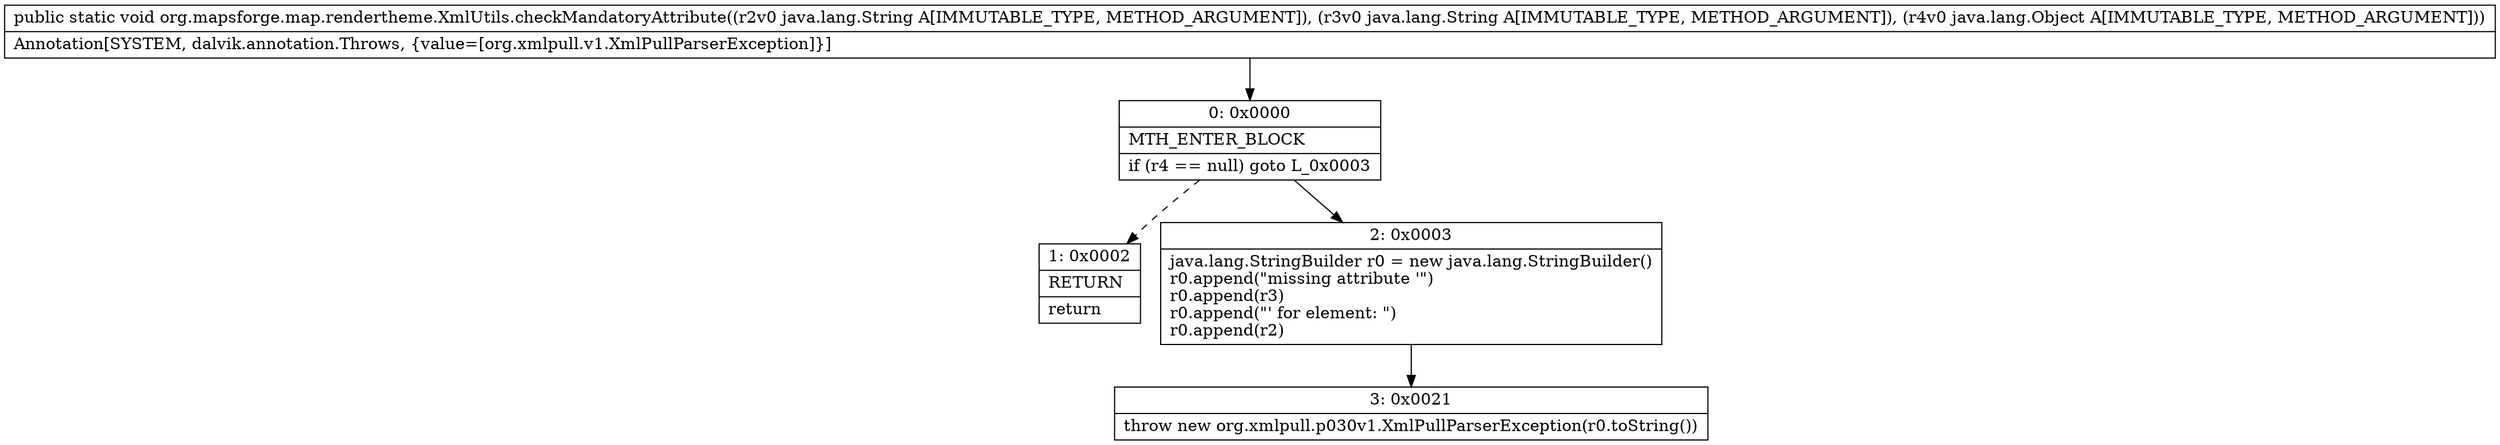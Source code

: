 digraph "CFG fororg.mapsforge.map.rendertheme.XmlUtils.checkMandatoryAttribute(Ljava\/lang\/String;Ljava\/lang\/String;Ljava\/lang\/Object;)V" {
Node_0 [shape=record,label="{0\:\ 0x0000|MTH_ENTER_BLOCK\l|if (r4 == null) goto L_0x0003\l}"];
Node_1 [shape=record,label="{1\:\ 0x0002|RETURN\l|return\l}"];
Node_2 [shape=record,label="{2\:\ 0x0003|java.lang.StringBuilder r0 = new java.lang.StringBuilder()\lr0.append(\"missing attribute '\")\lr0.append(r3)\lr0.append(\"' for element: \")\lr0.append(r2)\l}"];
Node_3 [shape=record,label="{3\:\ 0x0021|throw new org.xmlpull.p030v1.XmlPullParserException(r0.toString())\l}"];
MethodNode[shape=record,label="{public static void org.mapsforge.map.rendertheme.XmlUtils.checkMandatoryAttribute((r2v0 java.lang.String A[IMMUTABLE_TYPE, METHOD_ARGUMENT]), (r3v0 java.lang.String A[IMMUTABLE_TYPE, METHOD_ARGUMENT]), (r4v0 java.lang.Object A[IMMUTABLE_TYPE, METHOD_ARGUMENT]))  | Annotation[SYSTEM, dalvik.annotation.Throws, \{value=[org.xmlpull.v1.XmlPullParserException]\}]\l}"];
MethodNode -> Node_0;
Node_0 -> Node_1[style=dashed];
Node_0 -> Node_2;
Node_2 -> Node_3;
}

